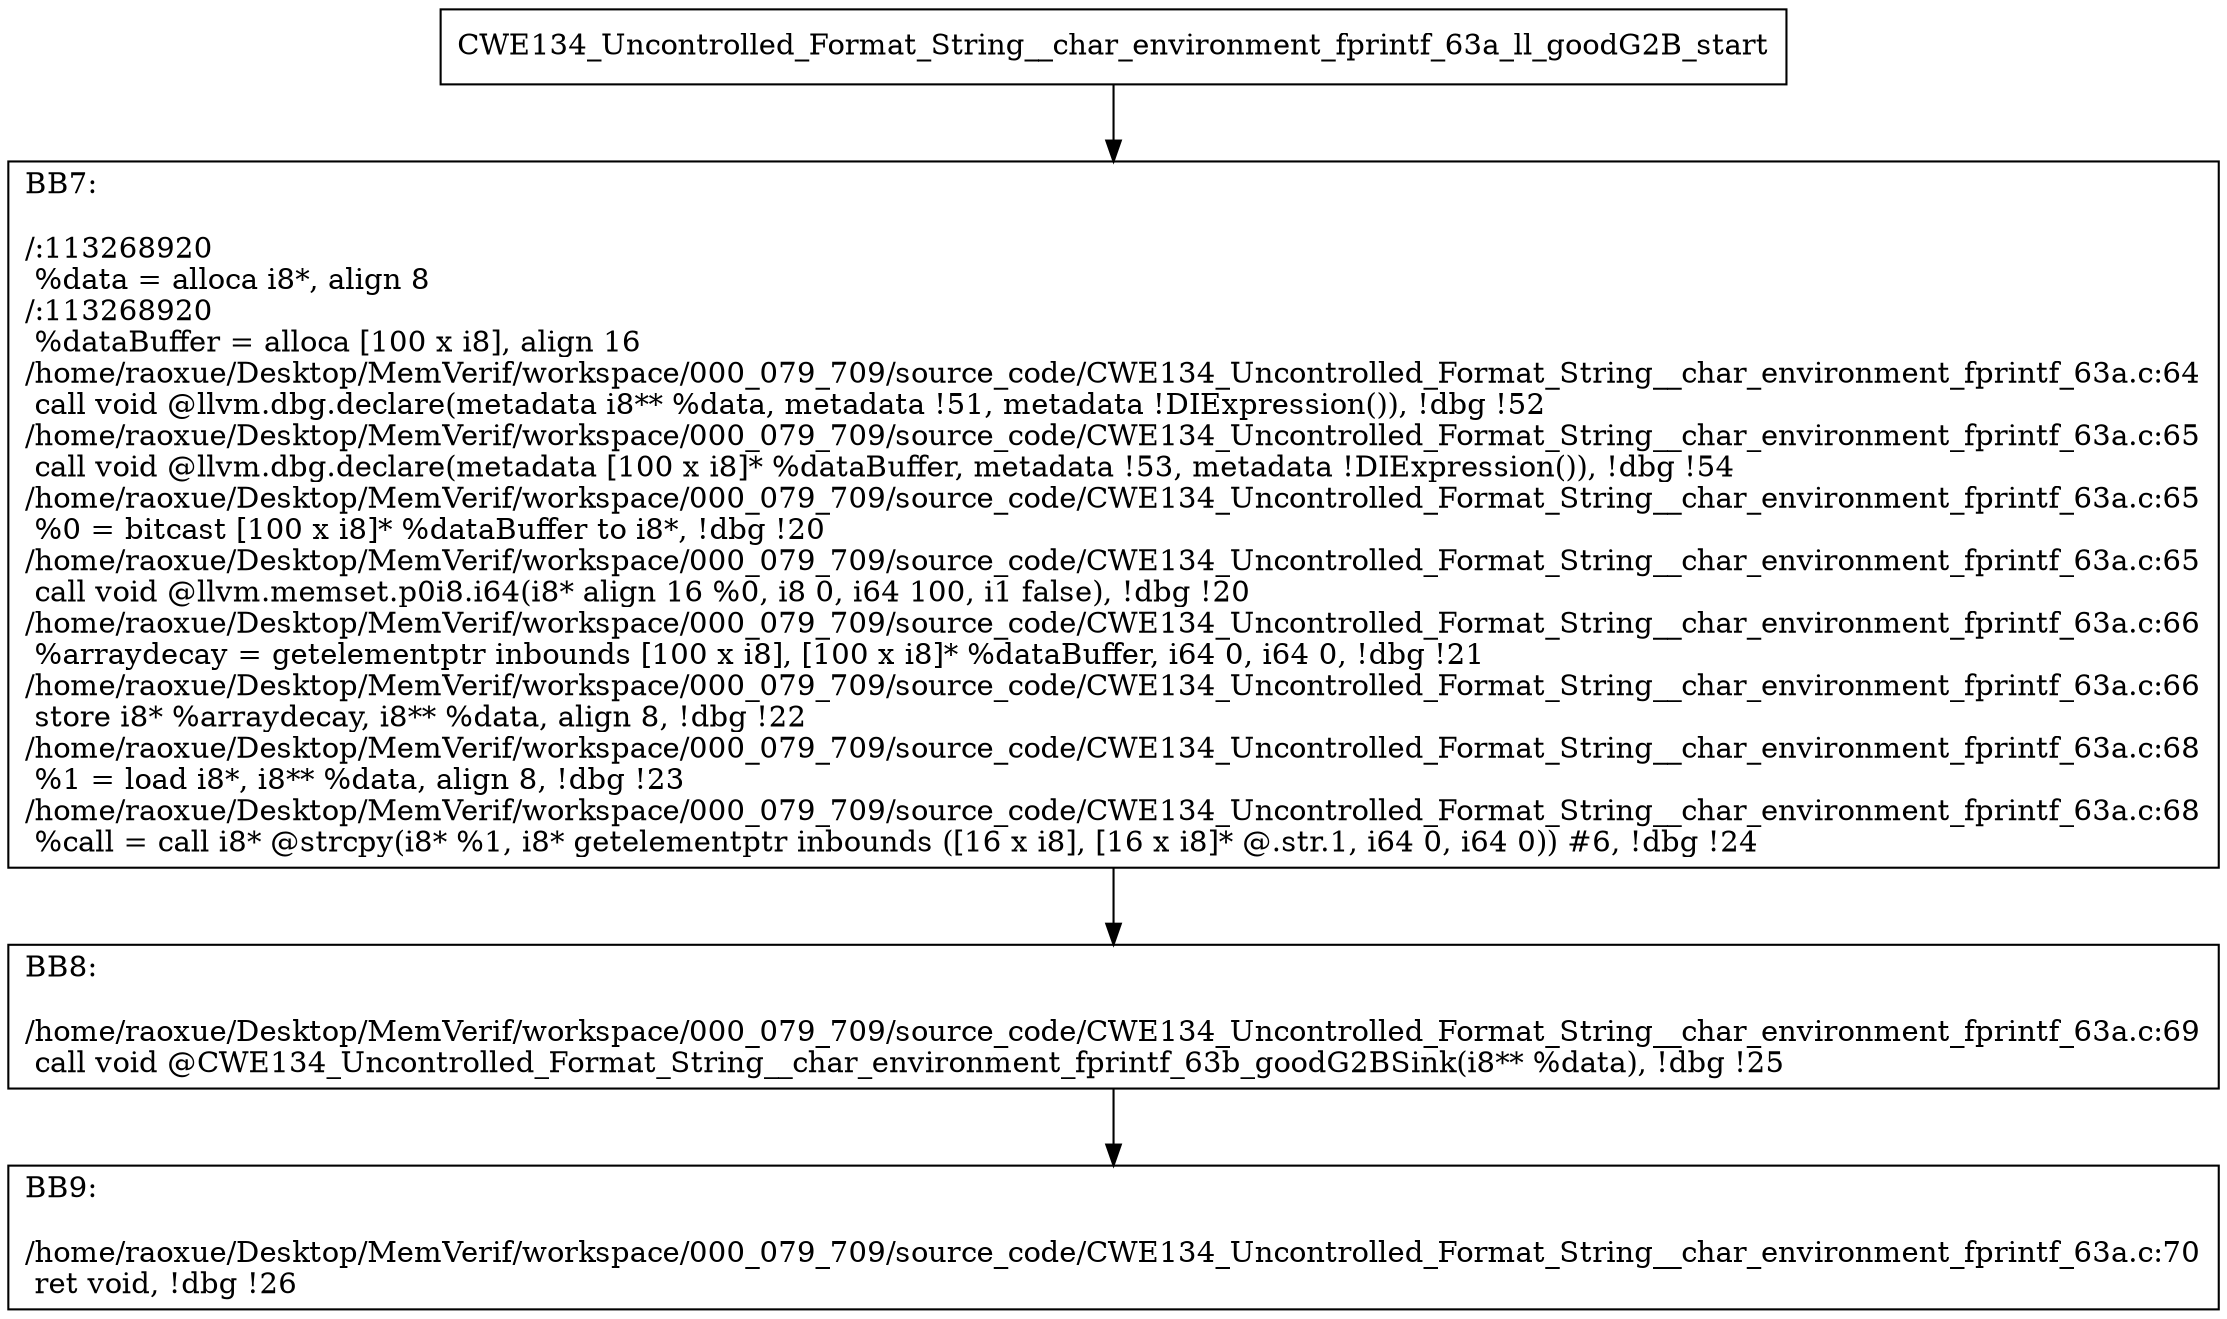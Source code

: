 digraph "CFG for'CWE134_Uncontrolled_Format_String__char_environment_fprintf_63a_ll_goodG2B' function" {
	BBCWE134_Uncontrolled_Format_String__char_environment_fprintf_63a_ll_goodG2B_start[shape=record,label="{CWE134_Uncontrolled_Format_String__char_environment_fprintf_63a_ll_goodG2B_start}"];
	BBCWE134_Uncontrolled_Format_String__char_environment_fprintf_63a_ll_goodG2B_start-> CWE134_Uncontrolled_Format_String__char_environment_fprintf_63a_ll_goodG2BBB7;
	CWE134_Uncontrolled_Format_String__char_environment_fprintf_63a_ll_goodG2BBB7 [shape=record, label="{BB7:\l\l/:113268920\l
  %data = alloca i8*, align 8\l
/:113268920\l
  %dataBuffer = alloca [100 x i8], align 16\l
/home/raoxue/Desktop/MemVerif/workspace/000_079_709/source_code/CWE134_Uncontrolled_Format_String__char_environment_fprintf_63a.c:64\l
  call void @llvm.dbg.declare(metadata i8** %data, metadata !51, metadata !DIExpression()), !dbg !52\l
/home/raoxue/Desktop/MemVerif/workspace/000_079_709/source_code/CWE134_Uncontrolled_Format_String__char_environment_fprintf_63a.c:65\l
  call void @llvm.dbg.declare(metadata [100 x i8]* %dataBuffer, metadata !53, metadata !DIExpression()), !dbg !54\l
/home/raoxue/Desktop/MemVerif/workspace/000_079_709/source_code/CWE134_Uncontrolled_Format_String__char_environment_fprintf_63a.c:65\l
  %0 = bitcast [100 x i8]* %dataBuffer to i8*, !dbg !20\l
/home/raoxue/Desktop/MemVerif/workspace/000_079_709/source_code/CWE134_Uncontrolled_Format_String__char_environment_fprintf_63a.c:65\l
  call void @llvm.memset.p0i8.i64(i8* align 16 %0, i8 0, i64 100, i1 false), !dbg !20\l
/home/raoxue/Desktop/MemVerif/workspace/000_079_709/source_code/CWE134_Uncontrolled_Format_String__char_environment_fprintf_63a.c:66\l
  %arraydecay = getelementptr inbounds [100 x i8], [100 x i8]* %dataBuffer, i64 0, i64 0, !dbg !21\l
/home/raoxue/Desktop/MemVerif/workspace/000_079_709/source_code/CWE134_Uncontrolled_Format_String__char_environment_fprintf_63a.c:66\l
  store i8* %arraydecay, i8** %data, align 8, !dbg !22\l
/home/raoxue/Desktop/MemVerif/workspace/000_079_709/source_code/CWE134_Uncontrolled_Format_String__char_environment_fprintf_63a.c:68\l
  %1 = load i8*, i8** %data, align 8, !dbg !23\l
/home/raoxue/Desktop/MemVerif/workspace/000_079_709/source_code/CWE134_Uncontrolled_Format_String__char_environment_fprintf_63a.c:68\l
  %call = call i8* @strcpy(i8* %1, i8* getelementptr inbounds ([16 x i8], [16 x i8]* @.str.1, i64 0, i64 0)) #6, !dbg !24\l
}"];
	CWE134_Uncontrolled_Format_String__char_environment_fprintf_63a_ll_goodG2BBB7-> CWE134_Uncontrolled_Format_String__char_environment_fprintf_63a_ll_goodG2BBB8;
	CWE134_Uncontrolled_Format_String__char_environment_fprintf_63a_ll_goodG2BBB8 [shape=record, label="{BB8:\l\l/home/raoxue/Desktop/MemVerif/workspace/000_079_709/source_code/CWE134_Uncontrolled_Format_String__char_environment_fprintf_63a.c:69\l
  call void @CWE134_Uncontrolled_Format_String__char_environment_fprintf_63b_goodG2BSink(i8** %data), !dbg !25\l
}"];
	CWE134_Uncontrolled_Format_String__char_environment_fprintf_63a_ll_goodG2BBB8-> CWE134_Uncontrolled_Format_String__char_environment_fprintf_63a_ll_goodG2BBB9;
	CWE134_Uncontrolled_Format_String__char_environment_fprintf_63a_ll_goodG2BBB9 [shape=record, label="{BB9:\l\l/home/raoxue/Desktop/MemVerif/workspace/000_079_709/source_code/CWE134_Uncontrolled_Format_String__char_environment_fprintf_63a.c:70\l
  ret void, !dbg !26\l
}"];
}
